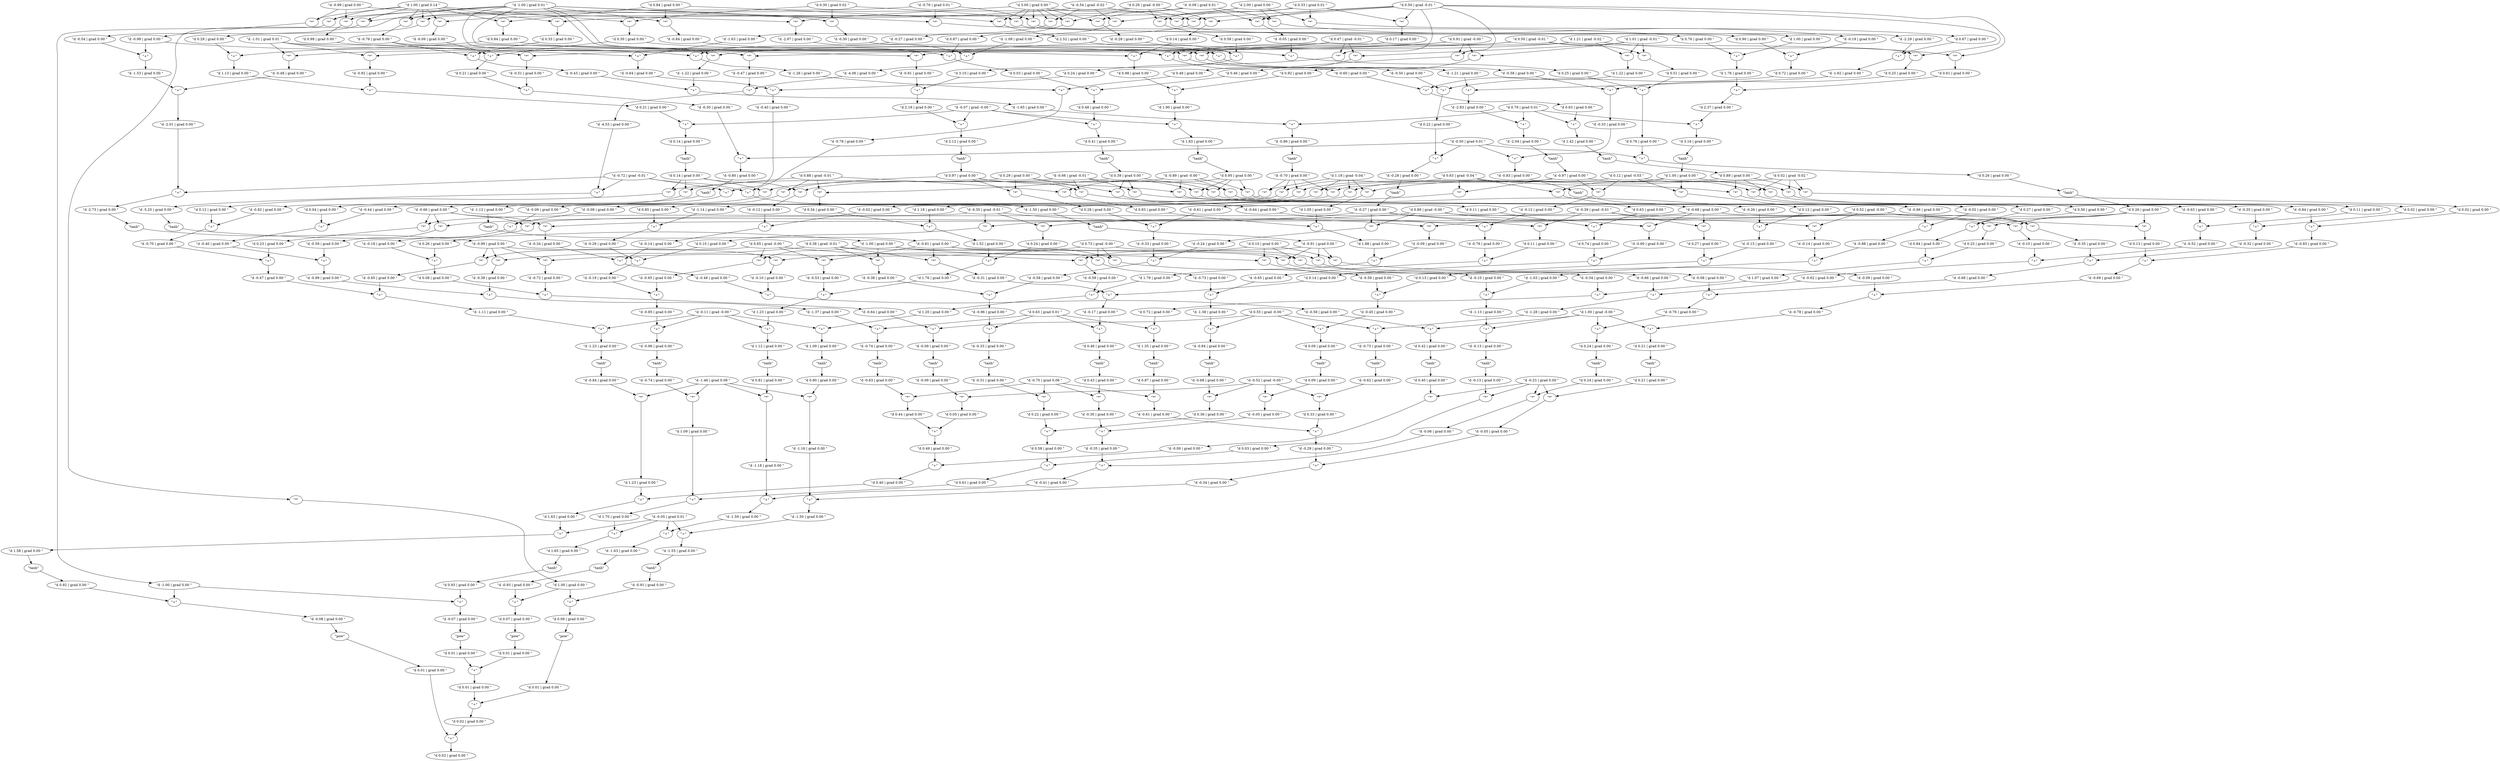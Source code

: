 digraph {
    0 [ label = "\"d -1.00 | grad 0.00 \"" ]
    1 [ label = "\"tanh\"" ]
    2 [ label = "\"d -0.80 | grad 0.00 \"" ]
    3 [ label = "\"+\"" ]
    4 [ label = "\"d 0.89 | grad 0.00 \"" ]
    5 [ label = "\"tanh\"" ]
    6 [ label = "\"d 1.00 | grad -0.00 \"" ]
    7 [ label = "\"d 1.83 | grad 0.00 \"" ]
    8 [ label = "\"+\"" ]
    9 [ label = "\"d -0.62 | grad 0.00 \"" ]
    10 [ label = "\"tanh\"" ]
    11 [ label = "\"d -1.21 | grad 0.00 \"" ]
    12 [ label = "\"*\"" ]
    13 [ label = "\"d -0.54 | grad 0.00 \"" ]
    14 [ label = "\"*\"" ]
    15 [ label = "\"d 0.61 | grad 0.00 \"" ]
    16 [ label = "\"*\"" ]
    17 [ label = "\"d 1.23 | grad 0.00 \"" ]
    18 [ label = "\"+\"" ]
    19 [ label = "\"d 1.00 | grad 0.00 \"" ]
    20 [ label = "\"*\"" ]
    21 [ label = "\"d -0.72 | grad -0.01 \"" ]
    22 [ label = "\"d -0.48 | grad 0.00 \"" ]
    23 [ label = "\"*\"" ]
    24 [ label = "\"d -0.64 | grad 0.00 \"" ]
    25 [ label = "\"+\"" ]
    26 [ label = "\"d -0.30 | grad 0.00 \"" ]
    27 [ label = "\"*\"" ]
    28 [ label = "\"d -0.17 | grad 0.00 \"" ]
    29 [ label = "\"+\"" ]
    30 [ label = "\"d 0.23 | grad 0.00 \"" ]
    31 [ label = "\"*\"" ]
    32 [ label = "\"d -0.84 | grad 0.00 \"" ]
    33 [ label = "\"*\"" ]
    34 [ label = "\"d -1.01 | grad 0.01 \"" ]
    35 [ label = "\"d 0.29 | grad 0.00 \"" ]
    36 [ label = "\"*\"" ]
    37 [ label = "\"d -0.92 | grad 0.00 \"" ]
    38 [ label = "\"*\"" ]
    39 [ label = "\"d 1.76 | grad 0.00 \"" ]
    40 [ label = "\"+\"" ]
    41 [ label = "\"d -1.12 | grad 0.00 \"" ]
    42 [ label = "\"+\"" ]
    43 [ label = "\"d -0.35 | grad 0.00 \"" ]
    44 [ label = "\"*\"" ]
    45 [ label = "\"d 1.76 | grad 0.00 \"" ]
    46 [ label = "\"+\"" ]
    47 [ label = "\"d -2.73 | grad 0.00 \"" ]
    48 [ label = "\"+\"" ]
    49 [ label = "\"d -0.29 | grad 0.00 \"" ]
    50 [ label = "\"+\"" ]
    51 [ label = "\"d -0.65 | grad 0.00 \"" ]
    52 [ label = "\"*\"" ]
    53 [ label = "\"d -1.37 | grad 0.00 \"" ]
    54 [ label = "\"+\"" ]
    55 [ label = "\"d -0.65 | grad 0.00 \"" ]
    56 [ label = "\"*\"" ]
    57 [ label = "\"d 0.87 | grad 0.00 \"" ]
    58 [ label = "\"tanh\"" ]
    59 [ label = "\"d -0.82 | grad 0.00 \"" ]
    60 [ label = "\"*\"" ]
    61 [ label = "\"d 0.22 | grad 0.00 \"" ]
    62 [ label = "\"*\"" ]
    63 [ label = "\"d 0.52 | grad -0.00 \"" ]
    64 [ label = "\"d 0.27 | grad 0.00 \"" ]
    65 [ label = "\"*\"" ]
    66 [ label = "\"d -1.50 | grad 0.00 \"" ]
    67 [ label = "\"+\"" ]
    68 [ label = "\"d 0.30 | grad 0.02 \"" ]
    69 [ label = "\"d -0.12 | grad 0.00 \"" ]
    70 [ label = "\"*\"" ]
    71 [ label = "\"d -0.29 | grad 0.00 \"" ]
    72 [ label = "\"+\"" ]
    73 [ label = "\"d -0.05 | grad 0.00 \"" ]
    74 [ label = "\"*\"" ]
    75 [ label = "\"d 1.00 | grad 0.00 \"" ]
    76 [ label = "\"tanh\"" ]
    77 [ label = "\"d 0.26 | grad 0.00 \"" ]
    78 [ label = "\"tanh\"" ]
    79 [ label = "\"d 0.80 | grad 0.00 \"" ]
    80 [ label = "\"tanh\"" ]
    81 [ label = "\"d 1.09 | grad 0.00 \"" ]
    82 [ label = "\"+\"" ]
    83 [ label = "\"d -0.09 | grad 0.00 \"" ]
    84 [ label = "\"*\"" ]
    85 [ label = "\"d -0.40 | grad 0.00 \"" ]
    86 [ label = "\"+\"" ]
    87 [ label = "\"d -0.38 | grad 0.00 \"" ]
    88 [ label = "\"*\"" ]
    89 [ label = "\"d 0.79 | grad 0.01 \"" ]
    90 [ label = "\"d -0.50 | grad 0.00 \"" ]
    91 [ label = "\"*\"" ]
    92 [ label = "\"d -1.59 | grad 0.00 \"" ]
    93 [ label = "\"+\"" ]
    94 [ label = "\"d -0.33 | grad 0.00 \"" ]
    95 [ label = "\"+\"" ]
    96 [ label = "\"d 1.09 | grad 0.00 \"" ]
    97 [ label = "\"*\"" ]
    98 [ label = "\"d 0.11 | grad 0.00 \"" ]
    99 [ label = "\"*\"" ]
    100 [ label = "\"d -0.45 | grad 0.00 \"" ]
    101 [ label = "\"+\"" ]
    102 [ label = "\"d -0.99 | grad 0.00 \"" ]
    103 [ label = "\"tanh\"" ]
    104 [ label = "\"d -0.91 | grad 0.00 \"" ]
    105 [ label = "\"tanh\"" ]
    106 [ label = "\"d -2.01 | grad 0.00 \"" ]
    107 [ label = "\"+\"" ]
    108 [ label = "\"d -0.85 | grad 0.00 \"" ]
    109 [ label = "\"+\"" ]
    110 [ label = "\"d -0.47 | grad 0.00 \"" ]
    111 [ label = "\"*\"" ]
    112 [ label = "\"d 0.42 | grad 0.00 \"" ]
    113 [ label = "\"+\"" ]
    114 [ label = "\"d -0.09 | grad 0.00 \"" ]
    115 [ label = "\"*\"" ]
    116 [ label = "\"d -1.11 | grad 0.00 \"" ]
    117 [ label = "\"+\"" ]
    118 [ label = "\"d -0.35 | grad 0.00 \"" ]
    119 [ label = "\"+\"" ]
    120 [ label = "\"d 3.00 | grad 0.00 \"" ]
    121 [ label = "\"d -0.28 | grad 0.00 \"" ]
    122 [ label = "\"+\"" ]
    123 [ label = "\"d 0.63 | grad 0.00 \"" ]
    124 [ label = "\"*\"" ]
    125 [ label = "\"d 0.24 | grad 0.00 \"" ]
    126 [ label = "\"*\"" ]
    127 [ label = "\"d 0.83 | grad 0.00 \"" ]
    128 [ label = "\"*\"" ]
    129 [ label = "\"d -0.33 | grad 0.00 \"" ]
    130 [ label = "\"+\"" ]
    131 [ label = "\"d -1.18 | grad 0.00 \"" ]
    132 [ label = "\"*\"" ]
    133 [ label = "\"d 0.65 | grad -0.00 \"" ]
    134 [ label = "\"d -0.60 | grad 0.00 \"" ]
    135 [ label = "\"*\"" ]
    136 [ label = "\"d -1.14 | grad 0.00 \"" ]
    137 [ label = "\"*\"" ]
    138 [ label = "\"d 1.07 | grad 0.00 \"" ]
    139 [ label = "\"+\"" ]
    140 [ label = "\"d -0.99 | grad 0.00 \"" ]
    141 [ label = "\"d 0.13 | grad 0.00 \"" ]
    142 [ label = "\"+\"" ]
    143 [ label = "\"d -0.66 | grad 0.00 \"" ]
    144 [ label = "\"*\"" ]
    145 [ label = "\"d 1.05 | grad 0.00 \"" ]
    146 [ label = "\"*\"" ]
    147 [ label = "\"d 0.33 | grad 0.00 \"" ]
    148 [ label = "\"*\"" ]
    149 [ label = "\"d 0.26 | grad 0.00 \"" ]
    150 [ label = "\"*\"" ]
    151 [ label = "\"d -1.13 | grad 0.00 \"" ]
    152 [ label = "\"+\"" ]
    153 [ label = "\"d -0.78 | grad 0.00 \"" ]
    154 [ label = "\"+\"" ]
    155 [ label = "\"d 0.40 | grad 0.00 \"" ]
    156 [ label = "\"+\"" ]
    157 [ label = "\"d -0.07 | grad 0.00 \"" ]
    158 [ label = "\"+\"" ]
    159 [ label = "\"d -0.81 | grad 0.00 \"" ]
    160 [ label = "\"tanh\"" ]
    161 [ label = "\"d 2.37 | grad 0.00 \"" ]
    162 [ label = "\"+\"" ]
    163 [ label = "\"d 0.09 | grad 0.00 \"" ]
    164 [ label = "\"+\"" ]
    165 [ label = "\"d 0.28 | grad 0.00 \"" ]
    166 [ label = "\"*\"" ]
    167 [ label = "\"d -0.50 | grad 0.01 \"" ]
    168 [ label = "\"d 0.67 | grad 0.00 \"" ]
    169 [ label = "\"*\"" ]
    170 [ label = "\"d 0.73 | grad -0.00 \"" ]
    171 [ label = "\"d -0.88 | grad 0.00 \"" ]
    172 [ label = "\"+\"" ]
    173 [ label = "\"d 0.01 | grad 0.00 \"" ]
    174 [ label = "\"+\"" ]
    175 [ label = "\"d 0.87 | grad 0.00 \"" ]
    176 [ label = "\"*\"" ]
    177 [ label = "\"d 1.01 | grad -0.01 \"" ]
    178 [ label = "\"d 1.18 | grad -0.04 \"" ]
    179 [ label = "\"d -0.47 | grad 0.00 \"" ]
    180 [ label = "\"+\"" ]
    181 [ label = "\"d -0.66 | grad -0.01 \"" ]
    182 [ label = "\"d 2.12 | grad 0.00 \"" ]
    183 [ label = "\"+\"" ]
    184 [ label = "\"d 0.99 | grad 0.00 \"" ]
    185 [ label = "\"*\"" ]
    186 [ label = "\"d 0.84 | grad 0.00 \"" ]
    187 [ label = "\"+\"" ]
    188 [ label = "\"d -0.61 | grad 0.00 \"" ]
    189 [ label = "\"*\"" ]
    190 [ label = "\"d 0.22 | grad 0.00 \"" ]
    191 [ label = "\"+\"" ]
    192 [ label = "\"d -1.53 | grad 0.00 \"" ]
    193 [ label = "\"+\"" ]
    194 [ label = "\"d 0.39 | grad 0.00 \"" ]
    195 [ label = "\"tanh\"" ]
    196 [ label = "\"d 0.27 | grad 0.00 \"" ]
    197 [ label = "\"*\"" ]
    198 [ label = "\"d 0.33 | grad 0.01 \"" ]
    199 [ label = "\"d -0.53 | grad 0.00 \"" ]
    200 [ label = "\"*\"" ]
    201 [ label = "\"d -0.69 | grad 0.00 \"" ]
    202 [ label = "\"+\"" ]
    203 [ label = "\"d 0.24 | grad 0.00 \"" ]
    204 [ label = "\"+\"" ]
    205 [ label = "\"d -0.59 | grad 0.00 \"" ]
    206 [ label = "\"*\"" ]
    207 [ label = "\"d -0.19 | grad 0.00 \"" ]
    208 [ label = "\"+\"" ]
    209 [ label = "\"d 0.74 | grad 0.00 \"" ]
    210 [ label = "\"+\"" ]
    211 [ label = "\"d -0.05 | grad 0.00 \"" ]
    212 [ label = "\"*\"" ]
    213 [ label = "\"d 0.12 | grad -0.03 \"" ]
    214 [ label = "\"d 1.42 | grad 0.00 \"" ]
    215 [ label = "\"+\"" ]
    216 [ label = "\"d 0.01 | grad 0.00 \"" ]
    217 [ label = "\"pow\"" ]
    218 [ label = "\"d -0.41 | grad 0.00 \"" ]
    219 [ label = "\"+\"" ]
    220 [ label = "\"d -2.83 | grad 0.00 \"" ]
    221 [ label = "\"+\"" ]
    222 [ label = "\"d -0.07 | grad -0.00 \"" ]
    223 [ label = "\"d 0.24 | grad 0.00 \"" ]
    224 [ label = "\"*\"" ]
    225 [ label = "\"d 1.52 | grad 0.00 \"" ]
    226 [ label = "\"+\"" ]
    227 [ label = "\"d -0.73 | grad 0.00 \"" ]
    228 [ label = "\"*\"" ]
    229 [ label = "\"d 0.02 | grad 0.00 \"" ]
    230 [ label = "\"+\"" ]
    231 [ label = "\"d -0.24 | grad 0.00 \"" ]
    232 [ label = "\"*\"" ]
    233 [ label = "\"d 1.23 | grad 0.00 \"" ]
    234 [ label = "\"*\"" ]
    235 [ label = "\"d 0.02 | grad -0.02 \"" ]
    236 [ label = "\"d -0.27 | grad 0.00 \"" ]
    237 [ label = "\"tanh\"" ]
    238 [ label = "\"d 0.98 | grad 0.00 \"" ]
    239 [ label = "\"+\"" ]
    240 [ label = "\"d 0.01 | grad 0.00 \"" ]
    241 [ label = "\"pow\"" ]
    242 [ label = "\"d 0.30 | grad 0.00 \"" ]
    243 [ label = "\"*\"" ]
    244 [ label = "\"d 2.52 | grad 0.00 \"" ]
    245 [ label = "\"*\"" ]
    246 [ label = "\"d -1.16 | grad 0.00 \"" ]
    247 [ label = "\"*\"" ]
    248 [ label = "\"d -0.13 | grad 0.00 \"" ]
    249 [ label = "\"tanh\"" ]
    250 [ label = "\"d 0.02 | grad 0.00 \"" ]
    251 [ label = "\"+\"" ]
    252 [ label = "\"d -0.14 | grad 0.00 \"" ]
    253 [ label = "\"*\"" ]
    254 [ label = "\"d -0.09 | grad 0.00 \"" ]
    255 [ label = "\"*\"" ]
    256 [ label = "\"d 0.01 | grad 0.00 \"" ]
    257 [ label = "\"pow\"" ]
    258 [ label = "\"d 0.09 | grad 0.00 \"" ]
    259 [ label = "\"+\"" ]
    260 [ label = "\"d 0.14 | grad 0.00 \"" ]
    261 [ label = "\"tanh\"" ]
    262 [ label = "\"d -0.12 | grad 0.00 \"" ]
    263 [ label = "\"*\"" ]
    264 [ label = "\"d 0.92 | grad 0.00 \"" ]
    265 [ label = "\"tanh\"" ]
    266 [ label = "\"d -1.63 | grad 0.00 \"" ]
    267 [ label = "\"+\"" ]
    268 [ label = "\"d -1.55 | grad 0.00 \"" ]
    269 [ label = "\"+\"" ]
    270 [ label = "\"d 1.20 | grad 0.00 \"" ]
    271 [ label = "\"+\"" ]
    272 [ label = "\"d -0.44 | grad 0.00 \"" ]
    273 [ label = "\"*\"" ]
    274 [ label = "\"d 0.14 | grad 0.00 \"" ]
    275 [ label = "\"+\"" ]
    276 [ label = "\"d 0.17 | grad 0.00 \"" ]
    277 [ label = "\"*\"" ]
    278 [ label = "\"d 0.33 | grad 0.00 \"" ]
    279 [ label = "\"*\"" ]
    280 [ label = "\"d 0.63 | grad 0.01 \"" ]
    281 [ label = "\"d -0.35 | grad -0.01 \"" ]
    282 [ label = "\"d -0.99 | grad 0.00 \"" ]
    283 [ label = "\"+\"" ]
    284 [ label = "\"d 0.41 | grad 0.00 \"" ]
    285 [ label = "\"+\"" ]
    286 [ label = "\"d -1.63 | grad 0.00 \"" ]
    287 [ label = "\"*\"" ]
    288 [ label = "\"d 0.58 | grad 0.00 \"" ]
    289 [ label = "\"*\"" ]
    290 [ label = "\"d -0.63 | grad 0.00 \"" ]
    291 [ label = "\"tanh\"" ]
    292 [ label = "\"d -1.26 | grad 0.00 \"" ]
    293 [ label = "\"+\"" ]
    294 [ label = "\"d -0.70 | grad 0.00 \"" ]
    295 [ label = "\"tanh\"" ]
    296 [ label = "\"d -0.10 | grad 0.00 \"" ]
    297 [ label = "\"*\"" ]
    298 [ label = "\"d 0.24 | grad 0.00 \"" ]
    299 [ label = "\"tanh\"" ]
    300 [ label = "\"d 0.48 | grad 0.00 \"" ]
    301 [ label = "\"*\"" ]
    302 [ label = "\"d -0.33 | grad 0.00 \"" ]
    303 [ label = "\"+\"" ]
    304 [ label = "\"d 0.56 | grad 0.00 \"" ]
    305 [ label = "\"*\"" ]
    306 [ label = "\"d 0.10 | grad 0.00 \"" ]
    307 [ label = "\"*\"" ]
    308 [ label = "\"d -2.29 | grad 0.00 \"" ]
    309 [ label = "\"*\"" ]
    310 [ label = "\"d -1.62 | grad 0.00 \"" ]
    311 [ label = "\"+\"" ]
    312 [ label = "\"d 0.97 | grad 0.00 \"" ]
    313 [ label = "\"tanh\"" ]
    314 [ label = "\"d 0.36 | grad 0.00 \"" ]
    315 [ label = "\"*\"" ]
    316 [ label = "\"d 0.84 | grad 0.00 \"" ]
    317 [ label = "\"d -0.13 | grad 0.00 \"" ]
    318 [ label = "\"+\"" ]
    319 [ label = "\"d -0.31 | grad 0.00 \"" ]
    320 [ label = "\"*\"" ]
    321 [ label = "\"d 1.22 | grad 0.00 \"" ]
    322 [ label = "\"*\"" ]
    323 [ label = "\"d -0.93 | grad 0.00 \"" ]
    324 [ label = "\"tanh\"" ]
    325 [ label = "\"d -0.52 | grad 0.00 \"" ]
    326 [ label = "\"+\"" ]
    327 [ label = "\"d 0.91 | grad -0.00 \"" ]
    328 [ label = "\"d 1.12 | grad 0.00 \"" ]
    329 [ label = "\"+\"" ]
    330 [ label = "\"d 0.10 | grad 0.00 \"" ]
    331 [ label = "\"d -0.70 | grad 0.00 \"" ]
    332 [ label = "\"+\"" ]
    333 [ label = "\"d 0.48 | grad 0.00 \"" ]
    334 [ label = "\"+\"" ]
    335 [ label = "\"d 0.63 | grad -0.04 \"" ]
    336 [ label = "\"d -1.38 | grad 0.00 \"" ]
    337 [ label = "\"+\"" ]
    338 [ label = "\"d -0.96 | grad 0.00 \"" ]
    339 [ label = "\"+\"" ]
    340 [ label = "\"d 0.84 | grad 0.00 \"" ]
    341 [ label = "\"*\"" ]
    342 [ label = "\"d 0.01 | grad 0.00 \"" ]
    343 [ label = "\"pow\"" ]
    344 [ label = "\"d 2.00 | grad 0.00 \"" ]
    345 [ label = "\"d 0.29 | grad -0.00 \"" ]
    346 [ label = "\"d -0.13 | grad 0.00 \"" ]
    347 [ label = "\"+\"" ]
    348 [ label = "\"d 0.46 | grad 0.00 \"" ]
    349 [ label = "\"+\"" ]
    350 [ label = "\"d -0.74 | grad 0.00 \"" ]
    351 [ label = "\"tanh\"" ]
    352 [ label = "\"d -0.58 | grad 0.00 \"" ]
    353 [ label = "\"+\"" ]
    354 [ label = "\"d 1.00 | grad 0.14 \"" ]
    355 [ label = "\"d 0.09 | grad 0.00 \"" ]
    356 [ label = "\"tanh\"" ]
    357 [ label = "\"d -0.35 | grad 0.00 \"" ]
    358 [ label = "\"*\"" ]
    359 [ label = "\"d 1.58 | grad 0.00 \"" ]
    360 [ label = "\"+\"" ]
    361 [ label = "\"d 0.76 | grad 0.00 \"" ]
    362 [ label = "\"+\"" ]
    363 [ label = "\"d -0.78 | grad 0.00 \"" ]
    364 [ label = "\"+\"" ]
    365 [ label = "\"d -0.09 | grad 0.00 \"" ]
    366 [ label = "\"*\"" ]
    367 [ label = "\"d 0.29 | grad 0.00 \"" ]
    368 [ label = "\"d -0.64 | grad 0.00 \"" ]
    369 [ label = "\"+\"" ]
    370 [ label = "\"d -0.59 | grad 0.00 \"" ]
    371 [ label = "\"*\"" ]
    372 [ label = "\"d -0.40 | grad 0.00 \"" ]
    373 [ label = "\"+\"" ]
    374 [ label = "\"d -1.00 | grad 0.00 \"" ]
    375 [ label = "\"*\"" ]
    376 [ label = "\"d 0.38 | grad -0.01 \"" ]
    377 [ label = "\"d -1.50 | grad 0.00 \"" ]
    378 [ label = "\"+\"" ]
    379 [ label = "\"d 1.18 | grad 0.00 \"" ]
    380 [ label = "\"*\"" ]
    381 [ label = "\"d 0.44 | grad 0.00 \"" ]
    382 [ label = "\"*\"" ]
    383 [ label = "\"d 0.14 | grad 0.00 \"" ]
    384 [ label = "\"*\"" ]
    385 [ label = "\"d 0.13 | grad 0.00 \"" ]
    386 [ label = "\"*\"" ]
    387 [ label = "\"d -0.10 | grad 0.00 \"" ]
    388 [ label = "\"*\"" ]
    389 [ label = "\"d 0.26 | grad 0.00 \"" ]
    390 [ label = "\"+\"" ]
    391 [ label = "\"d 0.72 | grad 0.00 \"" ]
    392 [ label = "\"+\"" ]
    393 [ label = "\"d -0.68 | grad 0.00 \"" ]
    394 [ label = "\"tanh\"" ]
    395 [ label = "\"d -0.08 | grad 0.00 \"" ]
    396 [ label = "\"*\"" ]
    397 [ label = "\"d -0.86 | grad 0.00 \"" ]
    398 [ label = "\"+\"" ]
    399 [ label = "\"d -0.65 | grad 0.00 \"" ]
    400 [ label = "\"+\"" ]
    401 [ label = "\"d -0.32 | grad 0.00 \"" ]
    402 [ label = "\"+\"" ]
    403 [ label = "\"d 0.08 | grad 0.00 \"" ]
    404 [ label = "\"+\"" ]
    405 [ label = "\"d -0.23 | grad 0.00 \"" ]
    406 [ label = "\"d 0.40 | grad 0.00 \"" ]
    407 [ label = "\"tanh\"" ]
    408 [ label = "\"d -0.43 | grad 0.00 \"" ]
    409 [ label = "\"+\"" ]
    410 [ label = "\"d 0.12 | grad 0.00 \"" ]
    411 [ label = "\"*\"" ]
    412 [ label = "\"d 0.90 | grad 0.00 \"" ]
    413 [ label = "\"*\"" ]
    414 [ label = "\"d 0.23 | grad 0.00 \"" ]
    415 [ label = "\"*\"" ]
    416 [ label = "\"d -0.02 | grad 0.00 \"" ]
    417 [ label = "\"*\"" ]
    418 [ label = "\"d -0.09 | grad 0.00 \"" ]
    419 [ label = "\"+\"" ]
    420 [ label = "\"d -0.18 | grad 0.00 \"" ]
    421 [ label = "\"+\"" ]
    422 [ label = "\"d -0.05 | grad 0.01 \"" ]
    423 [ label = "\"d -1.46 | grad 0.08 \"" ]
    424 [ label = "\"d -0.39 | grad -0.01 \"" ]
    425 [ label = "\"d 0.55 | grad -0.00 \"" ]
    426 [ label = "\"d 0.11 | grad 0.00 \"" ]
    427 [ label = "\"*\"" ]
    428 [ label = "\"d -1.03 | grad 0.00 \"" ]
    429 [ label = "\"+\"" ]
    430 [ label = "\"d -0.30 | grad 0.00 \"" ]
    431 [ label = "\"*\"" ]
    432 [ label = "\"d 2.19 | grad 0.00 \"" ]
    433 [ label = "\"+\"" ]
    434 [ label = "\"d -0.06 | grad 0.00 \"" ]
    435 [ label = "\"*\"" ]
    436 [ label = "\"d 0.11 | grad 0.00 \"" ]
    437 [ label = "\"*\"" ]
    438 [ label = "\"d 1.00 | grad 0.00 \"" ]
    439 [ label = "\"*\"" ]
    440 [ label = "\"d -0.66 | grad 0.00 \"" ]
    441 [ label = "\"tanh\"" ]
    442 [ label = "\"d -0.30 | grad 0.00 \"" ]
    443 [ label = "\"+\"" ]
    444 [ label = "\"d 0.47 | grad -0.01 \"" ]
    445 [ label = "\"d 3.10 | grad 0.00 \"" ]
    446 [ label = "\"+\"" ]
    447 [ label = "\"d 0.49 | grad 0.00 \"" ]
    448 [ label = "\"+\"" ]
    449 [ label = "\"d -0.72 | grad 0.00 \"" ]
    450 [ label = "\"*\"" ]
    451 [ label = "\"d 1.88 | grad 0.00 \"" ]
    452 [ label = "\"+\"" ]
    453 [ label = "\"d -0.05 | grad 0.00 \"" ]
    454 [ label = "\"*\"" ]
    455 [ label = "\"d -0.19 | grad 0.00 \"" ]
    456 [ label = "\"*\"" ]
    457 [ label = "\"d 0.51 | grad 0.00 \"" ]
    458 [ label = "\"*\"" ]
    459 [ label = "\"d -0.34 | grad 0.00 \"" ]
    460 [ label = "\"*\"" ]
    461 [ label = "\"d 0.21 | grad 0.00 \"" ]
    462 [ label = "\"+\"" ]
    463 [ label = "\"d 1.63 | grad 0.00 \"" ]
    464 [ label = "\"+\"" ]
    465 [ label = "\"d -0.76 | grad 0.01 \"" ]
    466 [ label = "\"d -0.76 | grad 0.00 \"" ]
    467 [ label = "\"+\"" ]
    468 [ label = "\"d 0.03 | grad 0.00 \"" ]
    469 [ label = "\"*\"" ]
    470 [ label = "\"d -0.28 | grad 0.00 \"" ]
    471 [ label = "\"*\"" ]
    472 [ label = "\"d 0.02 | grad 0.00 \"" ]
    473 [ label = "\"*\"" ]
    474 [ label = "\"d -0.84 | grad 0.00 \"" ]
    475 [ label = "\"*\"" ]
    476 [ label = "\"d -0.68 | grad 0.00 \"" ]
    477 [ label = "\"+\"" ]
    478 [ label = "\"d -0.60 | grad 0.00 \"" ]
    479 [ label = "\"+\"" ]
    480 [ label = "\"d -0.34 | grad 0.00 \"" ]
    481 [ label = "\"*\"" ]
    482 [ label = "\"d 0.93 | grad 0.00 \"" ]
    483 [ label = "\"tanh\"" ]
    484 [ label = "\"d -0.34 | grad 0.00 \"" ]
    485 [ label = "\"+\"" ]
    486 [ label = "\"d -0.02 | grad 0.00 \"" ]
    487 [ label = "\"*\"" ]
    488 [ label = "\"d 1.35 | grad 0.00 \"" ]
    489 [ label = "\"+\"" ]
    490 [ label = "\"d -0.58 | grad 0.00 \"" ]
    491 [ label = "\"+\"" ]
    492 [ label = "\"d -0.83 | grad 0.00 \"" ]
    493 [ label = "\"+\"" ]
    494 [ label = "\"d 0.58 | grad 0.00 \"" ]
    495 [ label = "\"+\"" ]
    496 [ label = "\"d 0.43 | grad 0.00 \"" ]
    497 [ label = "\"tanh\"" ]
    498 [ label = "\"d -0.70 | grad 0.06 \"" ]
    499 [ label = "\"d 0.46 | grad 0.00 \"" ]
    500 [ label = "\"*\"" ]
    501 [ label = "\"d -0.61 | grad 0.00 \"" ]
    502 [ label = "\"*\"" ]
    503 [ label = "\"d 0.92 | grad 0.00 \"" ]
    504 [ label = "\"*\"" ]
    505 [ label = "\"d 0.12 | grad 0.00 \"" ]
    506 [ label = "\"*\"" ]
    507 [ label = "\"d -0.76 | grad 0.00 \"" ]
    508 [ label = "\"*\"" ]
    509 [ label = "\"d -2.04 | grad 0.00 \"" ]
    510 [ label = "\"+\"" ]
    511 [ label = "\"d 0.81 | grad 0.00 \"" ]
    512 [ label = "\"tanh\"" ]
    513 [ label = "\"d -0.84 | grad 0.00 \"" ]
    514 [ label = "\"tanh\"" ]
    515 [ label = "\"d 0.61 | grad 0.00 \"" ]
    516 [ label = "\"+\"" ]
    517 [ label = "\"d 0.85 | grad 0.00 \"" ]
    518 [ label = "\"*\"" ]
    519 [ label = "\"d -0.52 | grad -0.00 \"" ]
    520 [ label = "\"d 0.50 | grad -0.01 \"" ]
    521 [ label = "\"d 0.03 | grad 0.00 \"" ]
    522 [ label = "\"+\"" ]
    523 [ label = "\"d -1.00 | grad 0.01 \"" ]
    524 [ label = "\"d 0.04 | grad 0.00 \"" ]
    525 [ label = "\"*\"" ]
    526 [ label = "\"d -0.64 | grad 0.00 \"" ]
    527 [ label = "\"*\"" ]
    528 [ label = "\"d 0.63 | grad 0.00 \"" ]
    529 [ label = "\"+\"" ]
    530 [ label = "\"d 1.13 | grad 0.00 \"" ]
    531 [ label = "\"+\"" ]
    532 [ label = "\"d -0.09 | grad 0.00 \"" ]
    533 [ label = "\"tanh\"" ]
    534 [ label = "\"d -0.74 | grad 0.00 \"" ]
    535 [ label = "\"+\"" ]
    536 [ label = "\"d -1.23 | grad 0.00 \"" ]
    537 [ label = "\"+\"" ]
    538 [ label = "\"d -0.38 | grad 0.00 \"" ]
    539 [ label = "\"*\"" ]
    540 [ label = "\"d 1.90 | grad 0.00 \"" ]
    541 [ label = "\"+\"" ]
    542 [ label = "\"d -0.91 | grad 0.00 \"" ]
    543 [ label = "\"tanh\"" ]
    544 [ label = "\"d -4.53 | grad 0.00 \"" ]
    545 [ label = "\"+\"" ]
    546 [ label = "\"d -0.91 | grad 0.00 \"" ]
    547 [ label = "\"*\"" ]
    548 [ label = "\"d -0.96 | grad 0.00 \"" ]
    549 [ label = "\"+\"" ]
    550 [ label = "\"d -0.14 | grad 0.00 \"" ]
    551 [ label = "\"+\"" ]
    552 [ label = "\"d 0.21 | grad 0.00 \"" ]
    553 [ label = "\"+\"" ]
    554 [ label = "\"d -1.09 | grad 0.00 \"" ]
    555 [ label = "\"*\"" ]
    556 [ label = "\"d -0.99 | grad 0.00 \"" ]
    557 [ label = "\"*\"" ]
    558 [ label = "\"d -0.84 | grad 0.00 \"" ]
    559 [ label = "\"+\"" ]
    560 [ label = "\"d -2.97 | grad 0.00 \"" ]
    561 [ label = "\"*\"" ]
    562 [ label = "\"d 0.14 | grad 0.00 \"" ]
    563 [ label = "\"+\"" ]
    564 [ label = "\"d -1.28 | grad 0.00 \"" ]
    565 [ label = "\"+\"" ]
    566 [ label = "\"d -0.59 | grad 0.00 \"" ]
    567 [ label = "\"*\"" ]
    568 [ label = "\"d -0.97 | grad 0.00 \"" ]
    569 [ label = "\"tanh\"" ]
    570 [ label = "\"d 0.50 | grad -0.01 \"" ]
    571 [ label = "\"d -0.26 | grad 0.00 \"" ]
    572 [ label = "\"*\"" ]
    573 [ label = "\"d -0.48 | grad 0.00 \"" ]
    574 [ label = "\"+\"" ]
    575 [ label = "\"d -1.22 | grad 0.00 \"" ]
    576 [ label = "\"*\"" ]
    577 [ label = "\"d -0.76 | grad 0.00 \"" ]
    578 [ label = "\"+\"" ]
    579 [ label = "\"d -0.08 | grad 0.00 \"" ]
    580 [ label = "\"+\"" ]
    581 [ label = "\"d 0.25 | grad 0.00 \"" ]
    582 [ label = "\"*\"" ]
    583 [ label = "\"d -4.06 | grad 0.00 \"" ]
    584 [ label = "\"+\"" ]
    585 [ label = "\"d 0.07 | grad 0.00 \"" ]
    586 [ label = "\"+\"" ]
    587 [ label = "\"d 1.70 | grad 0.00 \"" ]
    588 [ label = "\"+\"" ]
    589 [ label = "\"d 0.25 | grad 0.00 \"" ]
    590 [ label = "\"+\"" ]
    591 [ label = "\"d -0.83 | grad 0.00 \"" ]
    592 [ label = "\"+\"" ]
    593 [ label = "\"d 0.21 | grad 0.00 \"" ]
    594 [ label = "\"tanh\"" ]
    595 [ label = "\"d -0.51 | grad 0.00 \"" ]
    596 [ label = "\"*\"" ]
    597 [ label = "\"d -1.65 | grad 0.00 \"" ]
    598 [ label = "\"+\"" ]
    599 [ label = "\"d 1.79 | grad 0.00 \"" ]
    600 [ label = "\"+\"" ]
    601 [ label = "\"d 0.72 | grad 0.00 \"" ]
    602 [ label = "\"+\"" ]
    603 [ label = "\"d -0.62 | grad 0.00 \"" ]
    604 [ label = "\"+\"" ]
    605 [ label = "\"d -5.25 | grad 0.00 \"" ]
    606 [ label = "\"+\"" ]
    607 [ label = "\"d 0.34 | grad 0.00 \"" ]
    608 [ label = "\"*\"" ]
    609 [ label = "\"d 0.88 | grad -0.01 \"" ]
    610 [ label = "\"d 0.95 | grad 0.00 \"" ]
    611 [ label = "\"tanh\"" ]
    612 [ label = "\"d -0.73 | grad 0.00 \"" ]
    613 [ label = "\"+\"" ]
    614 [ label = "\"d 1.21 | grad -0.02 \"" ]
    615 [ label = "\"d 0.21 | grad 0.00 \"" ]
    616 [ label = "\"+\"" ]
    617 [ label = "\"d -0.54 | grad -0.02 \"" ]
    618 [ label = "\"d 0.89 | grad -0.00 \"" ]
    619 [ label = "\"d -0.10 | grad 0.00 \"" ]
    620 [ label = "\"*\"" ]
    621 [ label = "\"d -0.86 | grad 0.00 \"" ]
    622 [ label = "\"*\"" ]
    623 [ label = "\"d 0.05 | grad 0.00 \"" ]
    624 [ label = "\"*\"" ]
    625 [ label = "\"d -0.11 | grad -0.00 \"" ]
    626 [ label = "\"d 1.65 | grad 0.00 \"" ]
    627 [ label = "\"+\"" ]
    628 [ label = "\"d -0.31 | grad 0.00 \"" ]
    629 [ label = "\"tanh\"" ]
    630 [ label = "\"d 0.02 | grad 0.00 \"" ]
    631 [ label = "\"*\"" ]
    632 [ label = "\"d 3.16 | grad 0.00 \"" ]
    633 [ label = "\"+\"" ]
    634 [ label = "\"d 0.76 | grad 0.00 \"" ]
    635 [ label = "\"*\"" ]
    636 [ label = "\"d -0.58 | grad 0.00 \"" ]
    637 [ label = "\"+\"" ]
    638 [ label = "\"d -0.68 | grad 0.00 \"" ]
    639 [ label = "\"tanh\"" ]
    640 [ label = "\"d -0.09 | grad 0.01 \"" ]
    641 [ label = "\"d -0.09 | grad 0.00 \"" ]
    642 [ label = "\"*\"" ]
    643 [ label = "\"d -0.09 | grad 0.00 \"" ]
    644 [ label = "\"*\"" ]
    645 [ label = "\"d -0.27 | grad 0.00 \"" ]
    646 [ label = "\"*\"" ]
    647 [ label = "\"d -0.63 | grad 0.00 \"" ]
    648 [ label = "\"*\"" ]
    649 [ label = "\"d -0.89 | grad -0.00 \"" ]
    1 -> 0 [ ]
    3 -> 2 [ ]
    5 -> 4 [ ]
    8 -> 7 [ ]
    10 -> 9 [ ]
    12 -> 11 [ ]
    14 -> 13 [ ]
    16 -> 15 [ ]
    18 -> 17 [ ]
    20 -> 19 [ ]
    23 -> 22 [ ]
    25 -> 24 [ ]
    27 -> 26 [ ]
    29 -> 28 [ ]
    31 -> 30 [ ]
    33 -> 32 [ ]
    36 -> 35 [ ]
    38 -> 37 [ ]
    40 -> 39 [ ]
    42 -> 41 [ ]
    44 -> 43 [ ]
    46 -> 45 [ ]
    48 -> 47 [ ]
    50 -> 49 [ ]
    52 -> 51 [ ]
    54 -> 53 [ ]
    56 -> 55 [ ]
    58 -> 57 [ ]
    60 -> 59 [ ]
    62 -> 61 [ ]
    65 -> 64 [ ]
    67 -> 66 [ ]
    70 -> 69 [ ]
    72 -> 71 [ ]
    74 -> 73 [ ]
    76 -> 75 [ ]
    78 -> 77 [ ]
    80 -> 79 [ ]
    82 -> 81 [ ]
    84 -> 83 [ ]
    86 -> 85 [ ]
    88 -> 87 [ ]
    91 -> 90 [ ]
    93 -> 92 [ ]
    95 -> 94 [ ]
    97 -> 96 [ ]
    99 -> 98 [ ]
    101 -> 100 [ ]
    103 -> 102 [ ]
    105 -> 104 [ ]
    107 -> 106 [ ]
    109 -> 108 [ ]
    111 -> 110 [ ]
    113 -> 112 [ ]
    115 -> 114 [ ]
    117 -> 116 [ ]
    119 -> 118 [ ]
    122 -> 121 [ ]
    124 -> 123 [ ]
    126 -> 125 [ ]
    128 -> 127 [ ]
    130 -> 129 [ ]
    132 -> 131 [ ]
    135 -> 134 [ ]
    137 -> 136 [ ]
    139 -> 138 [ ]
    142 -> 141 [ ]
    144 -> 143 [ ]
    146 -> 145 [ ]
    148 -> 147 [ ]
    150 -> 149 [ ]
    152 -> 151 [ ]
    154 -> 153 [ ]
    156 -> 155 [ ]
    158 -> 157 [ ]
    160 -> 159 [ ]
    162 -> 161 [ ]
    164 -> 163 [ ]
    166 -> 165 [ ]
    169 -> 168 [ ]
    172 -> 171 [ ]
    174 -> 173 [ ]
    176 -> 175 [ ]
    180 -> 179 [ ]
    183 -> 182 [ ]
    185 -> 184 [ ]
    187 -> 186 [ ]
    189 -> 188 [ ]
    191 -> 190 [ ]
    193 -> 192 [ ]
    195 -> 194 [ ]
    197 -> 196 [ ]
    200 -> 199 [ ]
    202 -> 201 [ ]
    204 -> 203 [ ]
    206 -> 205 [ ]
    208 -> 207 [ ]
    210 -> 209 [ ]
    212 -> 211 [ ]
    215 -> 214 [ ]
    217 -> 216 [ ]
    219 -> 218 [ ]
    221 -> 220 [ ]
    224 -> 223 [ ]
    226 -> 225 [ ]
    228 -> 227 [ ]
    230 -> 229 [ ]
    232 -> 231 [ ]
    234 -> 233 [ ]
    237 -> 236 [ ]
    239 -> 238 [ ]
    241 -> 240 [ ]
    243 -> 242 [ ]
    245 -> 244 [ ]
    247 -> 246 [ ]
    249 -> 248 [ ]
    251 -> 250 [ ]
    253 -> 252 [ ]
    255 -> 254 [ ]
    257 -> 256 [ ]
    259 -> 258 [ ]
    261 -> 260 [ ]
    263 -> 262 [ ]
    265 -> 264 [ ]
    267 -> 266 [ ]
    269 -> 268 [ ]
    271 -> 270 [ ]
    273 -> 272 [ ]
    275 -> 274 [ ]
    277 -> 276 [ ]
    279 -> 278 [ ]
    283 -> 282 [ ]
    285 -> 284 [ ]
    287 -> 286 [ ]
    289 -> 288 [ ]
    291 -> 290 [ ]
    293 -> 292 [ ]
    295 -> 294 [ ]
    297 -> 296 [ ]
    299 -> 298 [ ]
    301 -> 300 [ ]
    303 -> 302 [ ]
    305 -> 304 [ ]
    307 -> 306 [ ]
    309 -> 308 [ ]
    311 -> 310 [ ]
    313 -> 312 [ ]
    315 -> 314 [ ]
    318 -> 317 [ ]
    320 -> 319 [ ]
    322 -> 321 [ ]
    324 -> 323 [ ]
    326 -> 325 [ ]
    329 -> 328 [ ]
    332 -> 331 [ ]
    334 -> 333 [ ]
    337 -> 336 [ ]
    339 -> 338 [ ]
    341 -> 340 [ ]
    343 -> 342 [ ]
    347 -> 346 [ ]
    349 -> 348 [ ]
    351 -> 350 [ ]
    353 -> 352 [ ]
    356 -> 355 [ ]
    358 -> 357 [ ]
    360 -> 359 [ ]
    362 -> 361 [ ]
    364 -> 363 [ ]
    366 -> 365 [ ]
    369 -> 368 [ ]
    371 -> 370 [ ]
    373 -> 372 [ ]
    375 -> 374 [ ]
    378 -> 377 [ ]
    380 -> 379 [ ]
    382 -> 381 [ ]
    384 -> 383 [ ]
    386 -> 385 [ ]
    388 -> 387 [ ]
    390 -> 389 [ ]
    392 -> 391 [ ]
    394 -> 393 [ ]
    396 -> 395 [ ]
    398 -> 397 [ ]
    400 -> 399 [ ]
    402 -> 401 [ ]
    404 -> 403 [ ]
    407 -> 406 [ ]
    409 -> 408 [ ]
    411 -> 410 [ ]
    413 -> 412 [ ]
    415 -> 414 [ ]
    417 -> 416 [ ]
    419 -> 418 [ ]
    421 -> 420 [ ]
    427 -> 426 [ ]
    429 -> 428 [ ]
    431 -> 430 [ ]
    433 -> 432 [ ]
    435 -> 434 [ ]
    437 -> 436 [ ]
    439 -> 438 [ ]
    441 -> 440 [ ]
    443 -> 442 [ ]
    446 -> 445 [ ]
    448 -> 447 [ ]
    450 -> 449 [ ]
    452 -> 451 [ ]
    454 -> 453 [ ]
    456 -> 455 [ ]
    458 -> 457 [ ]
    460 -> 459 [ ]
    462 -> 461 [ ]
    464 -> 463 [ ]
    467 -> 466 [ ]
    469 -> 468 [ ]
    471 -> 470 [ ]
    473 -> 472 [ ]
    475 -> 474 [ ]
    477 -> 476 [ ]
    479 -> 478 [ ]
    481 -> 480 [ ]
    483 -> 482 [ ]
    485 -> 484 [ ]
    487 -> 486 [ ]
    489 -> 488 [ ]
    491 -> 490 [ ]
    493 -> 492 [ ]
    495 -> 494 [ ]
    497 -> 496 [ ]
    500 -> 499 [ ]
    502 -> 501 [ ]
    504 -> 503 [ ]
    506 -> 505 [ ]
    508 -> 507 [ ]
    510 -> 509 [ ]
    512 -> 511 [ ]
    514 -> 513 [ ]
    516 -> 515 [ ]
    518 -> 517 [ ]
    522 -> 521 [ ]
    525 -> 524 [ ]
    527 -> 526 [ ]
    529 -> 528 [ ]
    531 -> 530 [ ]
    533 -> 532 [ ]
    535 -> 534 [ ]
    537 -> 536 [ ]
    539 -> 538 [ ]
    541 -> 540 [ ]
    543 -> 542 [ ]
    545 -> 544 [ ]
    547 -> 546 [ ]
    549 -> 548 [ ]
    551 -> 550 [ ]
    553 -> 552 [ ]
    555 -> 554 [ ]
    557 -> 556 [ ]
    559 -> 558 [ ]
    561 -> 560 [ ]
    563 -> 562 [ ]
    565 -> 564 [ ]
    567 -> 566 [ ]
    569 -> 568 [ ]
    572 -> 571 [ ]
    574 -> 573 [ ]
    576 -> 575 [ ]
    578 -> 577 [ ]
    580 -> 579 [ ]
    582 -> 581 [ ]
    584 -> 583 [ ]
    586 -> 585 [ ]
    588 -> 587 [ ]
    590 -> 589 [ ]
    592 -> 591 [ ]
    594 -> 593 [ ]
    596 -> 595 [ ]
    598 -> 597 [ ]
    600 -> 599 [ ]
    602 -> 601 [ ]
    604 -> 603 [ ]
    606 -> 605 [ ]
    608 -> 607 [ ]
    611 -> 610 [ ]
    613 -> 612 [ ]
    616 -> 615 [ ]
    620 -> 619 [ ]
    622 -> 621 [ ]
    624 -> 623 [ ]
    627 -> 626 [ ]
    629 -> 628 [ ]
    631 -> 630 [ ]
    633 -> 632 [ ]
    635 -> 634 [ ]
    637 -> 636 [ ]
    639 -> 638 [ ]
    642 -> 641 [ ]
    644 -> 643 [ ]
    646 -> 645 [ ]
    648 -> 647 [ ]
    564 -> 613 [ ]
    136 -> 72 [ ]
    465 -> 309 [ ]
    63 -> 386 [ ]
    374 -> 158 [ ]
    422 -> 269 [ ]
    327 -> 547 [ ]
    77 -> 388 [ ]
    220 -> 510 [ ]
    312 -> 166 [ ]
    352 -> 113 [ ]
    83 -> 600 [ ]
    376 -> 539 [ ]
    63 -> 253 [ ]
    503 -> 541 [ ]
    643 -> 421 [ ]
    288 -> 446 [ ]
    213 -> 506 [ ]
    424 -> 150 [ ]
    96 -> 588 [ ]
    434 -> 219 [ ]
    143 -> 565 [ ]
    260 -> 411 [ ]
    312 -> 622 [ ]
    13 -> 193 [ ]
    304 -> 187 [ ]
    354 -> 642 [ ]
    327 -> 500 [ ]
    335 -> 124 [ ]
    520 -> 384 [ ]
    223 -> 373 [ ]
    282 -> 54 [ ]
    290 -> 382 [ ]
    254 -> 421 [ ]
    570 -> 596 [ ]
    177 -> 301 [ ]
    294 -> 644 [ ]
    300 -> 364 [ ]
    89 -> 398 [ ]
    618 -> 135 [ ]
    225 -> 46 [ ]
    209 -> 563 [ ]
    517 -> 72 [ ]
    0 -> 620 [ ]
    628 -> 62 [ ]
    198 -> 148 [ ]
    316 -> 245 [ ]
    528 -> 215 [ ]
    520 -> 277 [ ]
    170 -> 228 [ ]
    636 -> 549 [ ]
    330 -> 396 [ ]
    330 -> 620 [ ]
    523 -> 185 [ ]
    159 -> 200 [ ]
    338 -> 351 [ ]
    281 -> 31 [ ]
    519 -> 74 [ ]
    281 -> 307 [ ]
    15 -> 162 [ ]
    617 -> 646 [ ]
    281 -> 126 [ ]
    151 -> 318 [ ]
    374 -> 580 [ ]
    638 -> 65 [ ]
    104 -> 144 [ ]
    640 -> 471 [ ]
    519 -> 624 [ ]
    444 -> 111 [ ]
    609 -> 518 [ ]
    141 -> 101 [ ]
    90 -> 191 [ ]
    630 -> 402 [ ]
    49 -> 485 [ ]
    389 -> 78 [ ]
    330 -> 115 [ ]
    205 -> 271 [ ]
    641 -> 616 [ ]
    617 -> 14 [ ]
    314 -> 495 [ ]
    568 -> 70 [ ]
    194 -> 572 [ ]
    120 -> 287 [ ]
    478 -> 529 [ ]
    344 -> 289 [ ]
    22 -> 107 [ ]
    605 -> 1 [ ]
    370 -> 283 [ ]
    64 -> 142 [ ]
    258 -> 343 [ ]
    266 -> 324 [ ]
    357 -> 477 [ ]
    488 -> 58 [ ]
    579 -> 241 [ ]
    112 -> 407 [ ]
    440 -> 31 [ ]
    312 -> 518 [ ]
    4 -> 437 [ ]
    236 -> 307 [ ]
    222 -> 8 [ ]
    235 -> 473 [ ]
    133 -> 206 [ ]
    21 -> 378 [ ]
    87 -> 54 [ ]
    21 -> 48 [ ]
    498 -> 62 [ ]
    127 -> 452 [ ]
    465 -> 508 [ ]
    211 -> 590 [ ]
    11 -> 221 [ ]
    260 -> 263 [ ]
    601 -> 489 [ ]
    568 -> 417 [ ]
    482 -> 158 [ ]
    120 -> 439 [ ]
    354 -> 341 [ ]
    270 -> 82 [ ]
    614 -> 576 [ ]
    73 -> 119 [ ]
    222 -> 183 [ ]
    399 -> 337 [ ]
    405 -> 435 [ ]
    610 -> 128 [ ]
    422 -> 627 [ ]
    214 -> 5 [ ]
    425 -> 559 [ ]
    104 -> 460 [ ]
    336 -> 559 [ ]
    568 -> 189 [ ]
    63 -> 481 [ ]
    544 -> 606 [ ]
    236 -> 427 [ ]
    323 -> 586 [ ]
    198 -> 169 [ ]
    168 -> 311 [ ]
    507 -> 409 [ ]
    104 -> 206 [ ]
    280 -> 349 [ ]
    0 -> 56 [ ]
    363 -> 378 [ ]
    260 -> 255 [ ]
    403 -> 25 [ ]
    617 -> 287 [ ]
    81 -> 80 [ ]
    379 -> 226 [ ]
    344 -> 555 [ ]
    159 -> 320 [ ]
    194 -> 44 [ ]
    26 -> 491 [ ]
    244 -> 446 [ ]
    640 -> 212 [ ]
    68 -> 243 [ ]
    599 -> 271 [ ]
    457 -> 362 [ ]
    423 -> 247 [ ]
    609 -> 128 [ ]
    381 -> 448 [ ]
    294 -> 487 [ ]
    198 -> 277 [ ]
    521 -> 334 [ ]
    342 -> 251 [ ]
    108 -> 339 [ ]
    340 -> 531 [ ]
    178 -> 146 [ ]
    294 -> 60 [ ]
    63 -> 358 [ ]
    35 -> 531 [ ]
    207 -> 109 [ ]
    24 -> 419 [ ]
    425 -> 419 [ ]
    0 -> 228 [ ]
    523 -> 375 [ ]
    47 -> 103 [ ]
    262 -> 551 [ ]
    149 -> 404 [ ]
    57 -> 502 [ ]
    213 -> 70 [ ]
    198 -> 439 [ ]
    367 -> 197 [ ]
    68 -> 27 [ ]
    335 -> 189 [ ]
    218 -> 93 [ ]
    348 -> 497 [ ]
    75 -> 506 [ ]
    501 -> 50 [ ]
    625 -> 537 [ ]
    246 -> 67 [ ]
    2 -> 441 [ ]
    68 -> 413 [ ]
    515 -> 588 [ ]
    316 -> 33 [ ]
    181 -> 572 [ ]
    634 -> 40 [ ]
    272 -> 86 [ ]
    319 -> 29 [ ]
    19 -> 586 [ ]
    75 -> 631 [ ]
    459 -> 602 [ ]
    649 -> 44 [ ]
    121 -> 237 [ ]
    372 -> 42 [ ]
    354 -> 375 [ ]
    359 -> 265 [ ]
    609 -> 608 [ ]
    401 -> 477 [ ]
    587 -> 627 [ ]
    523 -> 635 [ ]
    621 -> 172 [ ]
    520 -> 212 [ ]
    6 -> 462 [ ]
    451 -> 600 [ ]
    167 -> 3 [ ]
    133 -> 56 [ ]
    645 -> 293 [ ]
    85 -> 283 [ ]
    438 -> 40 [ ]
    470 -> 491 [ ]
    333 -> 285 [ ]
    367 -> 166 [ ]
    0 -> 539 [ ]
    612 -> 10 [ ]
    442 -> 3 [ ]
    125 -> 46 [ ]
    45 -> 18 [ ]
    623 -> 448 [ ]
    609 -> 411 [ ]
    77 -> 386 [ ]
    177 -> 458 [ ]
    453 -> 485 [ ]
    140 -> 557 [ ]
    558 -> 394 [ ]
    365 -> 156 [ ]
    345 -> 36 [ ]
    520 -> 16 [ ]
    610 -> 648 [ ]
    523 -> 111 [ ]
    264 -> 580 [ ]
    509 -> 569 [ ]
    41 -> 160 [ ]
    100 -> 164 [ ]
    345 -> 384 [ ]
    519 -> 315 [ ]
    444 -> 224 [ ]
    393 -> 315 [ ]
    468 -> 516 [ ]
    120 -> 413 [ ]
    425 -> 164 [ ]
    298 -> 435 [ ]
    179 -> 117 [ ]
    236 -> 253 [ ]
    194 -> 99 [ ]
    30 -> 180 [ ]
    131 -> 93 [ ]
    566 -> 101 [ ]
    17 -> 329 [ ]
    188 -> 303 [ ]
    227 -> 337 [ ]
    570 -> 458 [ ]
    192 -> 107 [ ]
    59 -> 332 [ ]
    19 -> 259 [ ]
    280 -> 535 [ ]
    538 -> 549 [ ]
    387 -> 604 [ ]
    354 -> 557 [ ]
    444 -> 23 [ ]
    71 -> 208 [ ]
    526 -> 578 [ ]
    626 -> 483 [ ]
    632 -> 76 [ ]
    159 -> 567 [ ]
    345 -> 289 [ ]
    302 -> 637 [ ]
    321 -> 529 [ ]
    480 -> 574 [ ]
    120 -> 176 [ ]
    361 -> 390 [ ]
    575 -> 598 [ ]
    410 -> 332 [ ]
    129 -> 629 [ ]
    159 -> 396 [ ]
    649 -> 475 [ ]
    570 -> 582 [ ]
    472 -> 592 [ ]
    625 -> 82 [ ]
    181 -> 255 [ ]
    424 -> 427 [ ]
    377 -> 105 [ ]
    316 -> 341 [ ]
    520 -> 500 [ ]
    617 -> 555 [ ]
    294 -> 273 [ ]
    157 -> 257 [ ]
    250 -> 230 [ ]
    350 -> 97 [ ]
    167 -> 122 [ ]
    505 -> 347 [ ]
    562 -> 29 [ ]
    568 -> 137 [ ]
    424 -> 65 [ ]
    449 -> 25 [ ]
    615 -> 443 [ ]
    552 -> 275 [ ]
    530 -> 553 [ ]
    165 -> 303 [ ]
    190 -> 122 [ ]
    235 -> 417 [ ]
    640 -> 642 [ ]
    523 -> 91 [ ]
    420 -> 404 [ ]
    486 -> 551 [ ]
    465 -> 635 [ ]
    32 -> 522 [ ]
    231 -> 637 [ ]
    79 -> 247 [ ]
    186 -> 139 [ ]
    242 -> 590 [ ]
    536 -> 514 [ ]
    69 -> 578 [ ]
    618 -> 232 [ ]
    43 -> 402 [ ]
    344 -> 169 [ ]
    114 -> 154 [ ]
    147 -> 409 [ ]
    102 -> 297 [ ]
    618 -> 371 [ ]
    133 -> 200 [ ]
    37 -> 553 [ ]
    120 -> 471 [ ]
    327 -> 504 [ ]
    7 -> 611 [ ]
    6 -> 204 [ ]
    573 -> 353 [ ]
    507 -> 479 [ ]
    416 -> 172 [ ]
    638 -> 358 [ ]
    94 -> 493 [ ]
    426 -> 400 [ ]
    490 -> 95 [ ]
    649 -> 622 [ ]
    203 -> 299 [ ]
    51 -> 117 [ ]
    199 -> 18 [ ]
    583 -> 545 [ ]
    560 -> 584 [ ]
    625 -> 329 [ ]
    447 -> 156 [ ]
    534 -> 291 [ ]
    638 -> 126 [ ]
    102 -> 450 [ ]
    520 -> 224 [ ]
    647 -> 326 [ ]
    21 -> 606 [ ]
    570 -> 91 [ ]
    423 -> 97 [ ]
    104 -> 115 [ ]
    327 -> 38 [ ]
    235 -> 487 [ ]
    98 -> 210 [ ]
    513 -> 234 [ ]
    222 -> 285 [ ]
    102 -> 52 [ ]
    498 -> 502 [ ]
    161 -> 633 [ ]
    444 -> 301 [ ]
    34 -> 576 [ ]
    181 -> 527 [ ]
    331 -> 180 [ ]
    292 -> 364 [ ]
    335 -> 305 [ ]
    89 -> 510 [ ]
    280 -> 130 [ ]
    6 -> 318 [ ]
    422 -> 267 [ ]
    233 -> 464 [ ]
    355 -> 74 [ ]
    496 -> 431 [ ]
    610 -> 475 [ ]
    317 -> 249 [ ]
    75 -> 124 [ ]
    423 -> 234 [ ]
    6 -> 113 [ ]
    106 -> 48 [ ]
    34 -> 596 [ ]
    248 -> 469 [ ]
    133 -> 52 [ ]
    406 -> 366 [ ]
    603 -> 565 [ ]
    274 -> 261 [ ]
    511 -> 132 [ ]
    173 -> 251 [ ]
    256 -> 174 [ ]
    138 -> 602 [ ]
    520 -> 646 [ ]
    280 -> 489 [ ]
    140 -> 561 [ ]
    593 -> 454 [ ]
    638 -> 135 [ ]
    260 -> 525 [ ]
    523 -> 547 [ ]
    405 -> 366 [ ]
    178 -> 60 [ ]
    306 -> 208 [ ]
    597 -> 398 [ ]
    116 -> 537 [ ]
    422 -> 360 [ ]
    425 -> 613 [ ]
    524 -> 86 [ ]
    520 -> 582 [ ]
    376 -> 320 [ ]
    523 -> 12 [ ]
    461 -> 594 [ ]
    463 -> 360 [ ]
    194 -> 608 [ ]
    167 -> 493 [ ]
    163 -> 356 [ ]
    102 -> 88 [ ]
    412 -> 392 [ ]
    585 -> 217 [ ]
    340 -> 239 [ ]
    236 -> 232 [ ]
    268 -> 543 [ ]
    614 -> 322 [ ]
    167 -> 390 [ ]
    177 -> 504 [ ]
    367 -> 525 [ ]
    556 -> 193 [ ]
    34 -> 23 [ ]
    498 -> 382 [ ]
    4 -> 473 [ ]
    367 -> 99 [ ]
    556 -> 293 [ ]
    286 -> 369 [ ]
    614 -> 12 [ ]
    177 -> 322 [ ]
    581 -> 95 [ ]
    523 -> 20 [ ]
    405 -> 454 [ ]
    383 -> 239 [ ]
    278 -> 50 [ ]
    4 -> 146 [ ]
    619 -> 152 [ ]
    385 -> 202 [ ]
    550 -> 574 [ ]
    330 -> 297 [ ]
    92 -> 267 [ ]
    170 -> 144 [ ]
    9 -> 279 [ ]
    346 -> 142 [ ]
    466 -> 204 [ ]
    577 -> 400 [ ]
    344 -> 456 [ ]
    445 -> 433 [ ]
    519 -> 279 [ ]
    296 -> 353 [ ]
    61 -> 495 [ ]
    175 -> 522 [ ]
    120 -> 309 [ ]
    368 -> 373 [ ]
    276 -> 479 [ ]
    242 -> 616 [ ]
    436 -> 326 [ ]
    21 -> 42 [ ]
    354 -> 148 [ ]
    216 -> 174 [ ]
    649 -> 263 [ ]
    66 -> 269 [ ]
    201 -> 154 [ ]
    284 -> 195 [ ]
    523 -> 27 [ ]
    571 -> 347 [ ]
    484 -> 67 [ ]
    213 -> 644 [ ]
    110 -> 545 [ ]
    391 -> 191 [ ]
    428 -> 152 [ ]
    181 -> 648 [ ]
    440 -> 481 [ ]
    196 -> 187 [ ]
    395 -> 467 [ ]
    252 -> 429 [ ]
    548 -> 130 [ ]
    625 -> 339 [ ]
    140 -> 185 [ ]
    595 -> 443 [ ]
    345 -> 176 [ ]
    440 -> 150 [ ]
    312 -> 527 [ ]
    554 -> 584 [ ]
    178 -> 380 [ ]
    238 -> 541 [ ]
    610 -> 197 [ ]
    170 -> 450 [ ]
    476 -> 467 [ ]
    542 -> 259 [ ]
    618 -> 415 [ ]
    89 -> 633 [ ]
    328 -> 512 [ ]
    376 -> 460 [ ]
    532 -> 624 [ ]
    213 -> 437 [ ]
    494 -> 516 [ ]
    184 -> 369 [ ]
    235 -> 631 [ ]
    77 -> 415 [ ]
    354 -> 36 [ ]
    155 -> 464 [ ]
    182 -> 313 [ ]
    354 -> 508 [ ]
    432 -> 183 [ ]
    589 -> 362 [ ]
    424 -> 388 [ ]
    397 -> 295 [ ]
    120 -> 245 [ ]
    171 -> 429 [ ]
    414 -> 139 [ ]
    153 -> 462 [ ]
    145 -> 452 [ ]
    423 -> 132 [ ]
    77 -> 84 [ ]
    55 -> 109 [ ]
    120 -> 561 [ ]
    281 -> 84 [ ]
    123 -> 210 [ ]
    240 -> 230 [ ]
    430 -> 119 [ ]
    408 -> 598 [ ]
    310 -> 221 [ ]
    354 -> 14 [ ]
    53 -> 535 [ ]
    455 -> 392 [ ]
    418 -> 533 [ ]
    118 -> 219 [ ]
    546 -> 433 [ ]
    28 -> 349 [ ]
    4 -> 305 [ ]
    89 -> 215 [ ]
    405 -> 469 [ ]
    39 -> 162 [ ]
    134 -> 563 [ ]
    440 -> 371 [ ]
    614 -> 16 [ ]
    222 -> 275 [ ]
    325 -> 604 [ ]
    308 -> 311 [ ]
    75 -> 380 [ ]
    492 -> 639 [ ]
    170 -> 567 [ ]
    178 -> 137 [ ]
    34 -> 38 [ ]
    540 -> 8 [ ]
    474 -> 592 [ ]
    354 -> 243 [ ]
    607 -> 226 [ ]
    376 -> 88 [ ]
    498 -> 431 [ ]
    591 -> 202 [ ]
    523 -> 33 [ ]
    640 -> 456 [ ]
    499 -> 334 [ ]
    335 -> 273 [ ]
}

